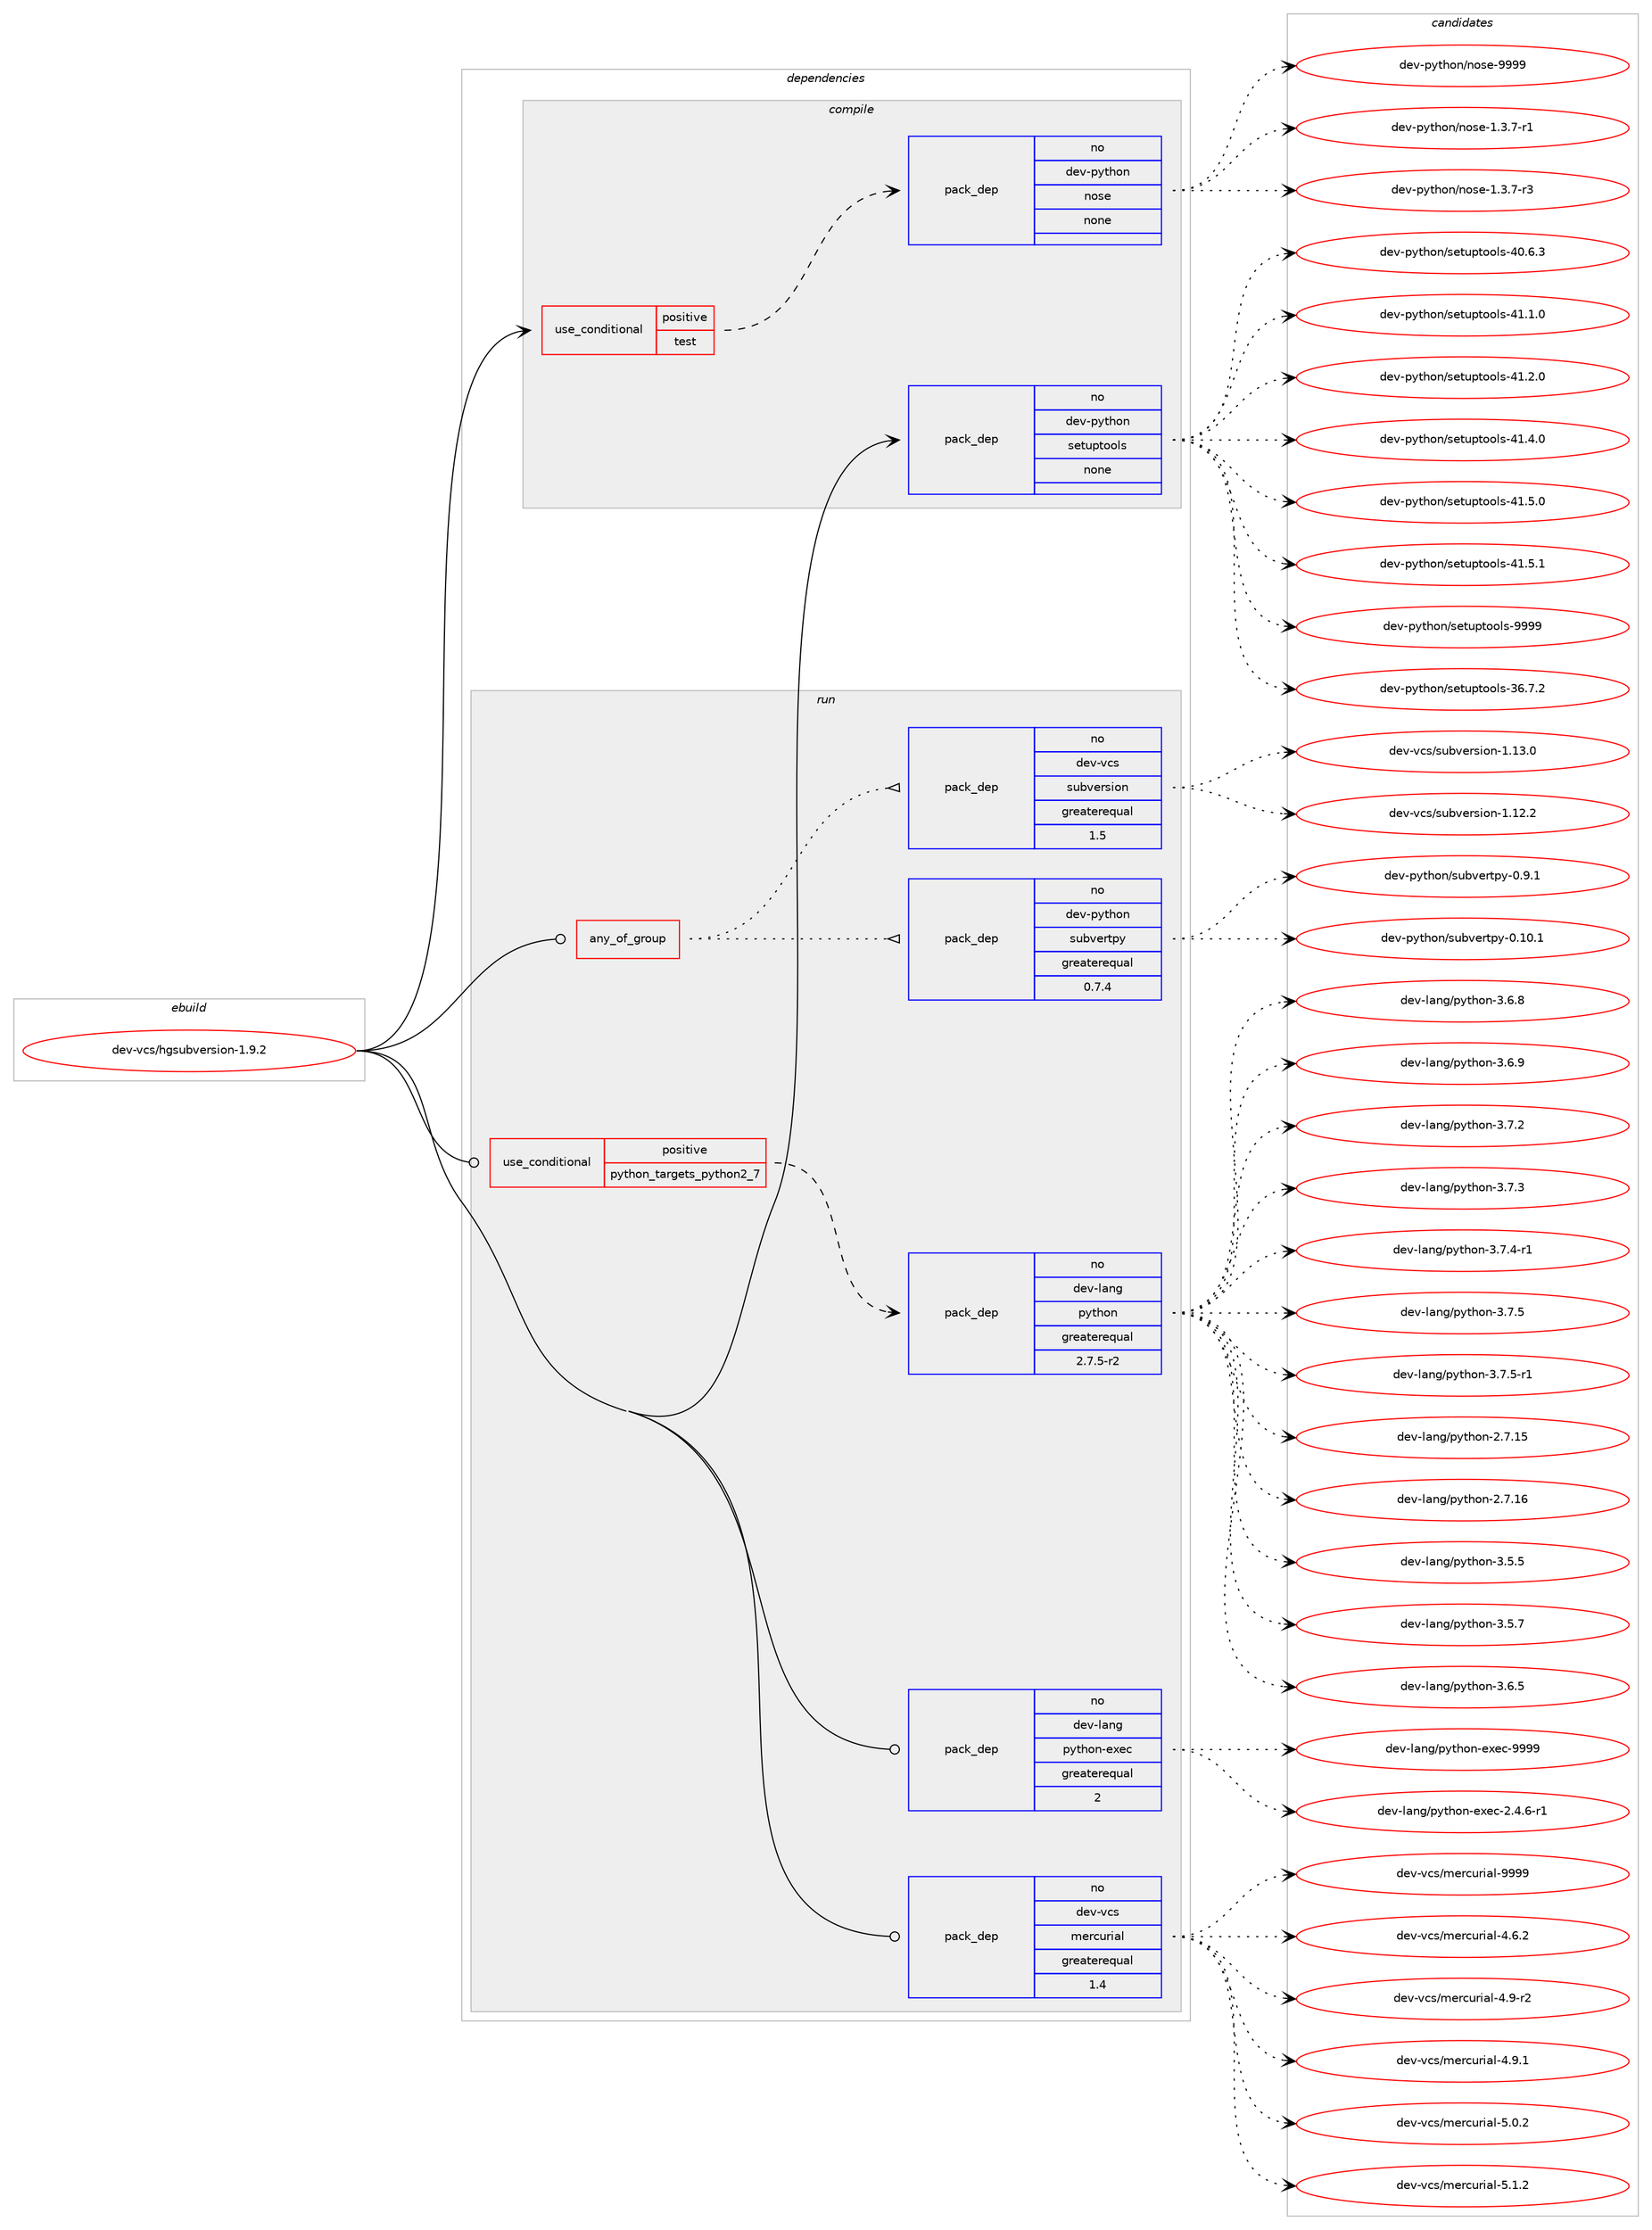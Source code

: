 digraph prolog {

# *************
# Graph options
# *************

newrank=true;
concentrate=true;
compound=true;
graph [rankdir=LR,fontname=Helvetica,fontsize=10,ranksep=1.5];#, ranksep=2.5, nodesep=0.2];
edge  [arrowhead=vee];
node  [fontname=Helvetica,fontsize=10];

# **********
# The ebuild
# **********

subgraph cluster_leftcol {
color=gray;
rank=same;
label=<<i>ebuild</i>>;
id [label="dev-vcs/hgsubversion-1.9.2", color=red, width=4, href="../dev-vcs/hgsubversion-1.9.2.svg"];
}

# ****************
# The dependencies
# ****************

subgraph cluster_midcol {
color=gray;
label=<<i>dependencies</i>>;
subgraph cluster_compile {
fillcolor="#eeeeee";
style=filled;
label=<<i>compile</i>>;
subgraph cond183920 {
dependency734875 [label=<<TABLE BORDER="0" CELLBORDER="1" CELLSPACING="0" CELLPADDING="4"><TR><TD ROWSPAN="3" CELLPADDING="10">use_conditional</TD></TR><TR><TD>positive</TD></TR><TR><TD>test</TD></TR></TABLE>>, shape=none, color=red];
subgraph pack538725 {
dependency734876 [label=<<TABLE BORDER="0" CELLBORDER="1" CELLSPACING="0" CELLPADDING="4" WIDTH="220"><TR><TD ROWSPAN="6" CELLPADDING="30">pack_dep</TD></TR><TR><TD WIDTH="110">no</TD></TR><TR><TD>dev-python</TD></TR><TR><TD>nose</TD></TR><TR><TD>none</TD></TR><TR><TD></TD></TR></TABLE>>, shape=none, color=blue];
}
dependency734875:e -> dependency734876:w [weight=20,style="dashed",arrowhead="vee"];
}
id:e -> dependency734875:w [weight=20,style="solid",arrowhead="vee"];
subgraph pack538726 {
dependency734877 [label=<<TABLE BORDER="0" CELLBORDER="1" CELLSPACING="0" CELLPADDING="4" WIDTH="220"><TR><TD ROWSPAN="6" CELLPADDING="30">pack_dep</TD></TR><TR><TD WIDTH="110">no</TD></TR><TR><TD>dev-python</TD></TR><TR><TD>setuptools</TD></TR><TR><TD>none</TD></TR><TR><TD></TD></TR></TABLE>>, shape=none, color=blue];
}
id:e -> dependency734877:w [weight=20,style="solid",arrowhead="vee"];
}
subgraph cluster_compileandrun {
fillcolor="#eeeeee";
style=filled;
label=<<i>compile and run</i>>;
}
subgraph cluster_run {
fillcolor="#eeeeee";
style=filled;
label=<<i>run</i>>;
subgraph any11851 {
dependency734878 [label=<<TABLE BORDER="0" CELLBORDER="1" CELLSPACING="0" CELLPADDING="4"><TR><TD CELLPADDING="10">any_of_group</TD></TR></TABLE>>, shape=none, color=red];subgraph pack538727 {
dependency734879 [label=<<TABLE BORDER="0" CELLBORDER="1" CELLSPACING="0" CELLPADDING="4" WIDTH="220"><TR><TD ROWSPAN="6" CELLPADDING="30">pack_dep</TD></TR><TR><TD WIDTH="110">no</TD></TR><TR><TD>dev-python</TD></TR><TR><TD>subvertpy</TD></TR><TR><TD>greaterequal</TD></TR><TR><TD>0.7.4</TD></TR></TABLE>>, shape=none, color=blue];
}
dependency734878:e -> dependency734879:w [weight=20,style="dotted",arrowhead="oinv"];
subgraph pack538728 {
dependency734880 [label=<<TABLE BORDER="0" CELLBORDER="1" CELLSPACING="0" CELLPADDING="4" WIDTH="220"><TR><TD ROWSPAN="6" CELLPADDING="30">pack_dep</TD></TR><TR><TD WIDTH="110">no</TD></TR><TR><TD>dev-vcs</TD></TR><TR><TD>subversion</TD></TR><TR><TD>greaterequal</TD></TR><TR><TD>1.5</TD></TR></TABLE>>, shape=none, color=blue];
}
dependency734878:e -> dependency734880:w [weight=20,style="dotted",arrowhead="oinv"];
}
id:e -> dependency734878:w [weight=20,style="solid",arrowhead="odot"];
subgraph cond183921 {
dependency734881 [label=<<TABLE BORDER="0" CELLBORDER="1" CELLSPACING="0" CELLPADDING="4"><TR><TD ROWSPAN="3" CELLPADDING="10">use_conditional</TD></TR><TR><TD>positive</TD></TR><TR><TD>python_targets_python2_7</TD></TR></TABLE>>, shape=none, color=red];
subgraph pack538729 {
dependency734882 [label=<<TABLE BORDER="0" CELLBORDER="1" CELLSPACING="0" CELLPADDING="4" WIDTH="220"><TR><TD ROWSPAN="6" CELLPADDING="30">pack_dep</TD></TR><TR><TD WIDTH="110">no</TD></TR><TR><TD>dev-lang</TD></TR><TR><TD>python</TD></TR><TR><TD>greaterequal</TD></TR><TR><TD>2.7.5-r2</TD></TR></TABLE>>, shape=none, color=blue];
}
dependency734881:e -> dependency734882:w [weight=20,style="dashed",arrowhead="vee"];
}
id:e -> dependency734881:w [weight=20,style="solid",arrowhead="odot"];
subgraph pack538730 {
dependency734883 [label=<<TABLE BORDER="0" CELLBORDER="1" CELLSPACING="0" CELLPADDING="4" WIDTH="220"><TR><TD ROWSPAN="6" CELLPADDING="30">pack_dep</TD></TR><TR><TD WIDTH="110">no</TD></TR><TR><TD>dev-lang</TD></TR><TR><TD>python-exec</TD></TR><TR><TD>greaterequal</TD></TR><TR><TD>2</TD></TR></TABLE>>, shape=none, color=blue];
}
id:e -> dependency734883:w [weight=20,style="solid",arrowhead="odot"];
subgraph pack538731 {
dependency734884 [label=<<TABLE BORDER="0" CELLBORDER="1" CELLSPACING="0" CELLPADDING="4" WIDTH="220"><TR><TD ROWSPAN="6" CELLPADDING="30">pack_dep</TD></TR><TR><TD WIDTH="110">no</TD></TR><TR><TD>dev-vcs</TD></TR><TR><TD>mercurial</TD></TR><TR><TD>greaterequal</TD></TR><TR><TD>1.4</TD></TR></TABLE>>, shape=none, color=blue];
}
id:e -> dependency734884:w [weight=20,style="solid",arrowhead="odot"];
}
}

# **************
# The candidates
# **************

subgraph cluster_choices {
rank=same;
color=gray;
label=<<i>candidates</i>>;

subgraph choice538725 {
color=black;
nodesep=1;
choice10010111845112121116104111110471101111151014549465146554511449 [label="dev-python/nose-1.3.7-r1", color=red, width=4,href="../dev-python/nose-1.3.7-r1.svg"];
choice10010111845112121116104111110471101111151014549465146554511451 [label="dev-python/nose-1.3.7-r3", color=red, width=4,href="../dev-python/nose-1.3.7-r3.svg"];
choice10010111845112121116104111110471101111151014557575757 [label="dev-python/nose-9999", color=red, width=4,href="../dev-python/nose-9999.svg"];
dependency734876:e -> choice10010111845112121116104111110471101111151014549465146554511449:w [style=dotted,weight="100"];
dependency734876:e -> choice10010111845112121116104111110471101111151014549465146554511451:w [style=dotted,weight="100"];
dependency734876:e -> choice10010111845112121116104111110471101111151014557575757:w [style=dotted,weight="100"];
}
subgraph choice538726 {
color=black;
nodesep=1;
choice100101118451121211161041111104711510111611711211611111110811545515446554650 [label="dev-python/setuptools-36.7.2", color=red, width=4,href="../dev-python/setuptools-36.7.2.svg"];
choice100101118451121211161041111104711510111611711211611111110811545524846544651 [label="dev-python/setuptools-40.6.3", color=red, width=4,href="../dev-python/setuptools-40.6.3.svg"];
choice100101118451121211161041111104711510111611711211611111110811545524946494648 [label="dev-python/setuptools-41.1.0", color=red, width=4,href="../dev-python/setuptools-41.1.0.svg"];
choice100101118451121211161041111104711510111611711211611111110811545524946504648 [label="dev-python/setuptools-41.2.0", color=red, width=4,href="../dev-python/setuptools-41.2.0.svg"];
choice100101118451121211161041111104711510111611711211611111110811545524946524648 [label="dev-python/setuptools-41.4.0", color=red, width=4,href="../dev-python/setuptools-41.4.0.svg"];
choice100101118451121211161041111104711510111611711211611111110811545524946534648 [label="dev-python/setuptools-41.5.0", color=red, width=4,href="../dev-python/setuptools-41.5.0.svg"];
choice100101118451121211161041111104711510111611711211611111110811545524946534649 [label="dev-python/setuptools-41.5.1", color=red, width=4,href="../dev-python/setuptools-41.5.1.svg"];
choice10010111845112121116104111110471151011161171121161111111081154557575757 [label="dev-python/setuptools-9999", color=red, width=4,href="../dev-python/setuptools-9999.svg"];
dependency734877:e -> choice100101118451121211161041111104711510111611711211611111110811545515446554650:w [style=dotted,weight="100"];
dependency734877:e -> choice100101118451121211161041111104711510111611711211611111110811545524846544651:w [style=dotted,weight="100"];
dependency734877:e -> choice100101118451121211161041111104711510111611711211611111110811545524946494648:w [style=dotted,weight="100"];
dependency734877:e -> choice100101118451121211161041111104711510111611711211611111110811545524946504648:w [style=dotted,weight="100"];
dependency734877:e -> choice100101118451121211161041111104711510111611711211611111110811545524946524648:w [style=dotted,weight="100"];
dependency734877:e -> choice100101118451121211161041111104711510111611711211611111110811545524946534648:w [style=dotted,weight="100"];
dependency734877:e -> choice100101118451121211161041111104711510111611711211611111110811545524946534649:w [style=dotted,weight="100"];
dependency734877:e -> choice10010111845112121116104111110471151011161171121161111111081154557575757:w [style=dotted,weight="100"];
}
subgraph choice538727 {
color=black;
nodesep=1;
choice10010111845112121116104111110471151179811810111411611212145484649484649 [label="dev-python/subvertpy-0.10.1", color=red, width=4,href="../dev-python/subvertpy-0.10.1.svg"];
choice100101118451121211161041111104711511798118101114116112121454846574649 [label="dev-python/subvertpy-0.9.1", color=red, width=4,href="../dev-python/subvertpy-0.9.1.svg"];
dependency734879:e -> choice10010111845112121116104111110471151179811810111411611212145484649484649:w [style=dotted,weight="100"];
dependency734879:e -> choice100101118451121211161041111104711511798118101114116112121454846574649:w [style=dotted,weight="100"];
}
subgraph choice538728 {
color=black;
nodesep=1;
choice1001011184511899115471151179811810111411510511111045494649504650 [label="dev-vcs/subversion-1.12.2", color=red, width=4,href="../dev-vcs/subversion-1.12.2.svg"];
choice1001011184511899115471151179811810111411510511111045494649514648 [label="dev-vcs/subversion-1.13.0", color=red, width=4,href="../dev-vcs/subversion-1.13.0.svg"];
dependency734880:e -> choice1001011184511899115471151179811810111411510511111045494649504650:w [style=dotted,weight="100"];
dependency734880:e -> choice1001011184511899115471151179811810111411510511111045494649514648:w [style=dotted,weight="100"];
}
subgraph choice538729 {
color=black;
nodesep=1;
choice10010111845108971101034711212111610411111045504655464953 [label="dev-lang/python-2.7.15", color=red, width=4,href="../dev-lang/python-2.7.15.svg"];
choice10010111845108971101034711212111610411111045504655464954 [label="dev-lang/python-2.7.16", color=red, width=4,href="../dev-lang/python-2.7.16.svg"];
choice100101118451089711010347112121116104111110455146534653 [label="dev-lang/python-3.5.5", color=red, width=4,href="../dev-lang/python-3.5.5.svg"];
choice100101118451089711010347112121116104111110455146534655 [label="dev-lang/python-3.5.7", color=red, width=4,href="../dev-lang/python-3.5.7.svg"];
choice100101118451089711010347112121116104111110455146544653 [label="dev-lang/python-3.6.5", color=red, width=4,href="../dev-lang/python-3.6.5.svg"];
choice100101118451089711010347112121116104111110455146544656 [label="dev-lang/python-3.6.8", color=red, width=4,href="../dev-lang/python-3.6.8.svg"];
choice100101118451089711010347112121116104111110455146544657 [label="dev-lang/python-3.6.9", color=red, width=4,href="../dev-lang/python-3.6.9.svg"];
choice100101118451089711010347112121116104111110455146554650 [label="dev-lang/python-3.7.2", color=red, width=4,href="../dev-lang/python-3.7.2.svg"];
choice100101118451089711010347112121116104111110455146554651 [label="dev-lang/python-3.7.3", color=red, width=4,href="../dev-lang/python-3.7.3.svg"];
choice1001011184510897110103471121211161041111104551465546524511449 [label="dev-lang/python-3.7.4-r1", color=red, width=4,href="../dev-lang/python-3.7.4-r1.svg"];
choice100101118451089711010347112121116104111110455146554653 [label="dev-lang/python-3.7.5", color=red, width=4,href="../dev-lang/python-3.7.5.svg"];
choice1001011184510897110103471121211161041111104551465546534511449 [label="dev-lang/python-3.7.5-r1", color=red, width=4,href="../dev-lang/python-3.7.5-r1.svg"];
dependency734882:e -> choice10010111845108971101034711212111610411111045504655464953:w [style=dotted,weight="100"];
dependency734882:e -> choice10010111845108971101034711212111610411111045504655464954:w [style=dotted,weight="100"];
dependency734882:e -> choice100101118451089711010347112121116104111110455146534653:w [style=dotted,weight="100"];
dependency734882:e -> choice100101118451089711010347112121116104111110455146534655:w [style=dotted,weight="100"];
dependency734882:e -> choice100101118451089711010347112121116104111110455146544653:w [style=dotted,weight="100"];
dependency734882:e -> choice100101118451089711010347112121116104111110455146544656:w [style=dotted,weight="100"];
dependency734882:e -> choice100101118451089711010347112121116104111110455146544657:w [style=dotted,weight="100"];
dependency734882:e -> choice100101118451089711010347112121116104111110455146554650:w [style=dotted,weight="100"];
dependency734882:e -> choice100101118451089711010347112121116104111110455146554651:w [style=dotted,weight="100"];
dependency734882:e -> choice1001011184510897110103471121211161041111104551465546524511449:w [style=dotted,weight="100"];
dependency734882:e -> choice100101118451089711010347112121116104111110455146554653:w [style=dotted,weight="100"];
dependency734882:e -> choice1001011184510897110103471121211161041111104551465546534511449:w [style=dotted,weight="100"];
}
subgraph choice538730 {
color=black;
nodesep=1;
choice10010111845108971101034711212111610411111045101120101994550465246544511449 [label="dev-lang/python-exec-2.4.6-r1", color=red, width=4,href="../dev-lang/python-exec-2.4.6-r1.svg"];
choice10010111845108971101034711212111610411111045101120101994557575757 [label="dev-lang/python-exec-9999", color=red, width=4,href="../dev-lang/python-exec-9999.svg"];
dependency734883:e -> choice10010111845108971101034711212111610411111045101120101994550465246544511449:w [style=dotted,weight="100"];
dependency734883:e -> choice10010111845108971101034711212111610411111045101120101994557575757:w [style=dotted,weight="100"];
}
subgraph choice538731 {
color=black;
nodesep=1;
choice1001011184511899115471091011149911711410597108455246544650 [label="dev-vcs/mercurial-4.6.2", color=red, width=4,href="../dev-vcs/mercurial-4.6.2.svg"];
choice1001011184511899115471091011149911711410597108455246574511450 [label="dev-vcs/mercurial-4.9-r2", color=red, width=4,href="../dev-vcs/mercurial-4.9-r2.svg"];
choice1001011184511899115471091011149911711410597108455246574649 [label="dev-vcs/mercurial-4.9.1", color=red, width=4,href="../dev-vcs/mercurial-4.9.1.svg"];
choice1001011184511899115471091011149911711410597108455346484650 [label="dev-vcs/mercurial-5.0.2", color=red, width=4,href="../dev-vcs/mercurial-5.0.2.svg"];
choice1001011184511899115471091011149911711410597108455346494650 [label="dev-vcs/mercurial-5.1.2", color=red, width=4,href="../dev-vcs/mercurial-5.1.2.svg"];
choice10010111845118991154710910111499117114105971084557575757 [label="dev-vcs/mercurial-9999", color=red, width=4,href="../dev-vcs/mercurial-9999.svg"];
dependency734884:e -> choice1001011184511899115471091011149911711410597108455246544650:w [style=dotted,weight="100"];
dependency734884:e -> choice1001011184511899115471091011149911711410597108455246574511450:w [style=dotted,weight="100"];
dependency734884:e -> choice1001011184511899115471091011149911711410597108455246574649:w [style=dotted,weight="100"];
dependency734884:e -> choice1001011184511899115471091011149911711410597108455346484650:w [style=dotted,weight="100"];
dependency734884:e -> choice1001011184511899115471091011149911711410597108455346494650:w [style=dotted,weight="100"];
dependency734884:e -> choice10010111845118991154710910111499117114105971084557575757:w [style=dotted,weight="100"];
}
}

}
